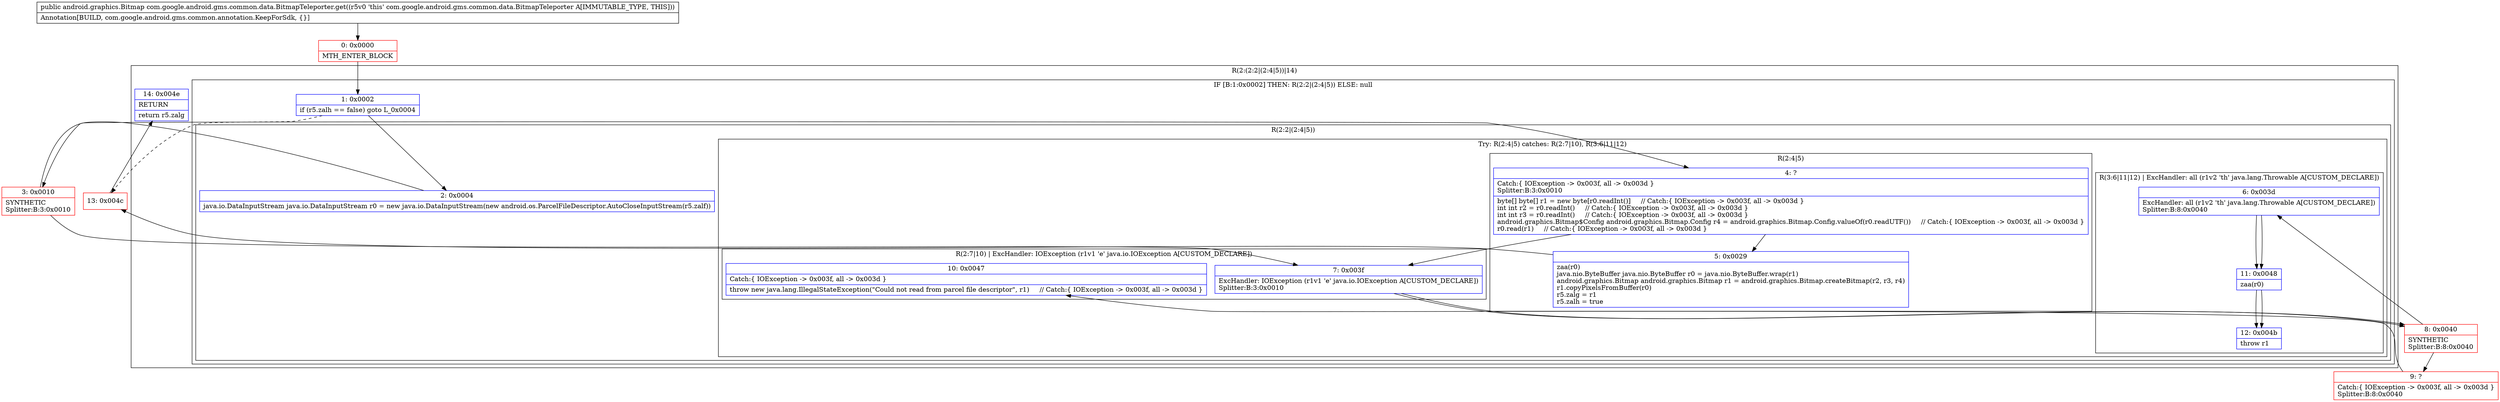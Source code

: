 digraph "CFG forcom.google.android.gms.common.data.BitmapTeleporter.get()Landroid\/graphics\/Bitmap;" {
subgraph cluster_Region_796892613 {
label = "R(2:(2:2|(2:4|5))|14)";
node [shape=record,color=blue];
subgraph cluster_IfRegion_150248549 {
label = "IF [B:1:0x0002] THEN: R(2:2|(2:4|5)) ELSE: null";
node [shape=record,color=blue];
Node_1 [shape=record,label="{1\:\ 0x0002|if (r5.zalh == false) goto L_0x0004\l}"];
subgraph cluster_Region_1211251415 {
label = "R(2:2|(2:4|5))";
node [shape=record,color=blue];
Node_2 [shape=record,label="{2\:\ 0x0004|java.io.DataInputStream java.io.DataInputStream r0 = new java.io.DataInputStream(new android.os.ParcelFileDescriptor.AutoCloseInputStream(r5.zalf))\l}"];
subgraph cluster_TryCatchRegion_546800179 {
label = "Try: R(2:4|5) catches: R(2:7|10), R(3:6|11|12)";
node [shape=record,color=blue];
subgraph cluster_Region_1199578191 {
label = "R(2:4|5)";
node [shape=record,color=blue];
Node_4 [shape=record,label="{4\:\ ?|Catch:\{ IOException \-\> 0x003f, all \-\> 0x003d \}\lSplitter:B:3:0x0010\l|byte[] byte[] r1 = new byte[r0.readInt()]     \/\/ Catch:\{ IOException \-\> 0x003f, all \-\> 0x003d \}\lint int r2 = r0.readInt()     \/\/ Catch:\{ IOException \-\> 0x003f, all \-\> 0x003d \}\lint int r3 = r0.readInt()     \/\/ Catch:\{ IOException \-\> 0x003f, all \-\> 0x003d \}\landroid.graphics.Bitmap$Config android.graphics.Bitmap.Config r4 = android.graphics.Bitmap.Config.valueOf(r0.readUTF())     \/\/ Catch:\{ IOException \-\> 0x003f, all \-\> 0x003d \}\lr0.read(r1)     \/\/ Catch:\{ IOException \-\> 0x003f, all \-\> 0x003d \}\l}"];
Node_5 [shape=record,label="{5\:\ 0x0029|zaa(r0)\ljava.nio.ByteBuffer java.nio.ByteBuffer r0 = java.nio.ByteBuffer.wrap(r1)\landroid.graphics.Bitmap android.graphics.Bitmap r1 = android.graphics.Bitmap.createBitmap(r2, r3, r4)\lr1.copyPixelsFromBuffer(r0)\lr5.zalg = r1\lr5.zalh = true\l}"];
}
subgraph cluster_Region_1919719234 {
label = "R(2:7|10) | ExcHandler: IOException (r1v1 'e' java.io.IOException A[CUSTOM_DECLARE])\l";
node [shape=record,color=blue];
Node_7 [shape=record,label="{7\:\ 0x003f|ExcHandler: IOException (r1v1 'e' java.io.IOException A[CUSTOM_DECLARE])\lSplitter:B:3:0x0010\l}"];
Node_10 [shape=record,label="{10\:\ 0x0047|Catch:\{ IOException \-\> 0x003f, all \-\> 0x003d \}\l|throw new java.lang.IllegalStateException(\"Could not read from parcel file descriptor\", r1)     \/\/ Catch:\{ IOException \-\> 0x003f, all \-\> 0x003d \}\l}"];
}
subgraph cluster_Region_1689421227 {
label = "R(3:6|11|12) | ExcHandler: all (r1v2 'th' java.lang.Throwable A[CUSTOM_DECLARE])\l";
node [shape=record,color=blue];
Node_6 [shape=record,label="{6\:\ 0x003d|ExcHandler: all (r1v2 'th' java.lang.Throwable A[CUSTOM_DECLARE])\lSplitter:B:8:0x0040\l}"];
Node_11 [shape=record,label="{11\:\ 0x0048|zaa(r0)\l}"];
Node_12 [shape=record,label="{12\:\ 0x004b|throw r1\l}"];
}
}
}
}
Node_14 [shape=record,label="{14\:\ 0x004e|RETURN\l|return r5.zalg\l}"];
}
subgraph cluster_Region_1919719234 {
label = "R(2:7|10) | ExcHandler: IOException (r1v1 'e' java.io.IOException A[CUSTOM_DECLARE])\l";
node [shape=record,color=blue];
Node_7 [shape=record,label="{7\:\ 0x003f|ExcHandler: IOException (r1v1 'e' java.io.IOException A[CUSTOM_DECLARE])\lSplitter:B:3:0x0010\l}"];
Node_10 [shape=record,label="{10\:\ 0x0047|Catch:\{ IOException \-\> 0x003f, all \-\> 0x003d \}\l|throw new java.lang.IllegalStateException(\"Could not read from parcel file descriptor\", r1)     \/\/ Catch:\{ IOException \-\> 0x003f, all \-\> 0x003d \}\l}"];
}
subgraph cluster_Region_1689421227 {
label = "R(3:6|11|12) | ExcHandler: all (r1v2 'th' java.lang.Throwable A[CUSTOM_DECLARE])\l";
node [shape=record,color=blue];
Node_6 [shape=record,label="{6\:\ 0x003d|ExcHandler: all (r1v2 'th' java.lang.Throwable A[CUSTOM_DECLARE])\lSplitter:B:8:0x0040\l}"];
Node_11 [shape=record,label="{11\:\ 0x0048|zaa(r0)\l}"];
Node_12 [shape=record,label="{12\:\ 0x004b|throw r1\l}"];
}
Node_0 [shape=record,color=red,label="{0\:\ 0x0000|MTH_ENTER_BLOCK\l}"];
Node_3 [shape=record,color=red,label="{3\:\ 0x0010|SYNTHETIC\lSplitter:B:3:0x0010\l}"];
Node_8 [shape=record,color=red,label="{8\:\ 0x0040|SYNTHETIC\lSplitter:B:8:0x0040\l}"];
Node_9 [shape=record,color=red,label="{9\:\ ?|Catch:\{ IOException \-\> 0x003f, all \-\> 0x003d \}\lSplitter:B:8:0x0040\l}"];
Node_13 [shape=record,color=red,label="{13\:\ 0x004c}"];
MethodNode[shape=record,label="{public android.graphics.Bitmap com.google.android.gms.common.data.BitmapTeleporter.get((r5v0 'this' com.google.android.gms.common.data.BitmapTeleporter A[IMMUTABLE_TYPE, THIS]))  | Annotation[BUILD, com.google.android.gms.common.annotation.KeepForSdk, \{\}]\l}"];
MethodNode -> Node_0;
Node_1 -> Node_2;
Node_1 -> Node_13[style=dashed];
Node_2 -> Node_3;
Node_4 -> Node_5;
Node_4 -> Node_7;
Node_5 -> Node_13;
Node_7 -> Node_8;
Node_6 -> Node_11;
Node_11 -> Node_12;
Node_7 -> Node_8;
Node_6 -> Node_11;
Node_11 -> Node_12;
Node_0 -> Node_1;
Node_3 -> Node_4;
Node_3 -> Node_7;
Node_8 -> Node_9;
Node_8 -> Node_6;
Node_9 -> Node_10;
Node_13 -> Node_14;
}

